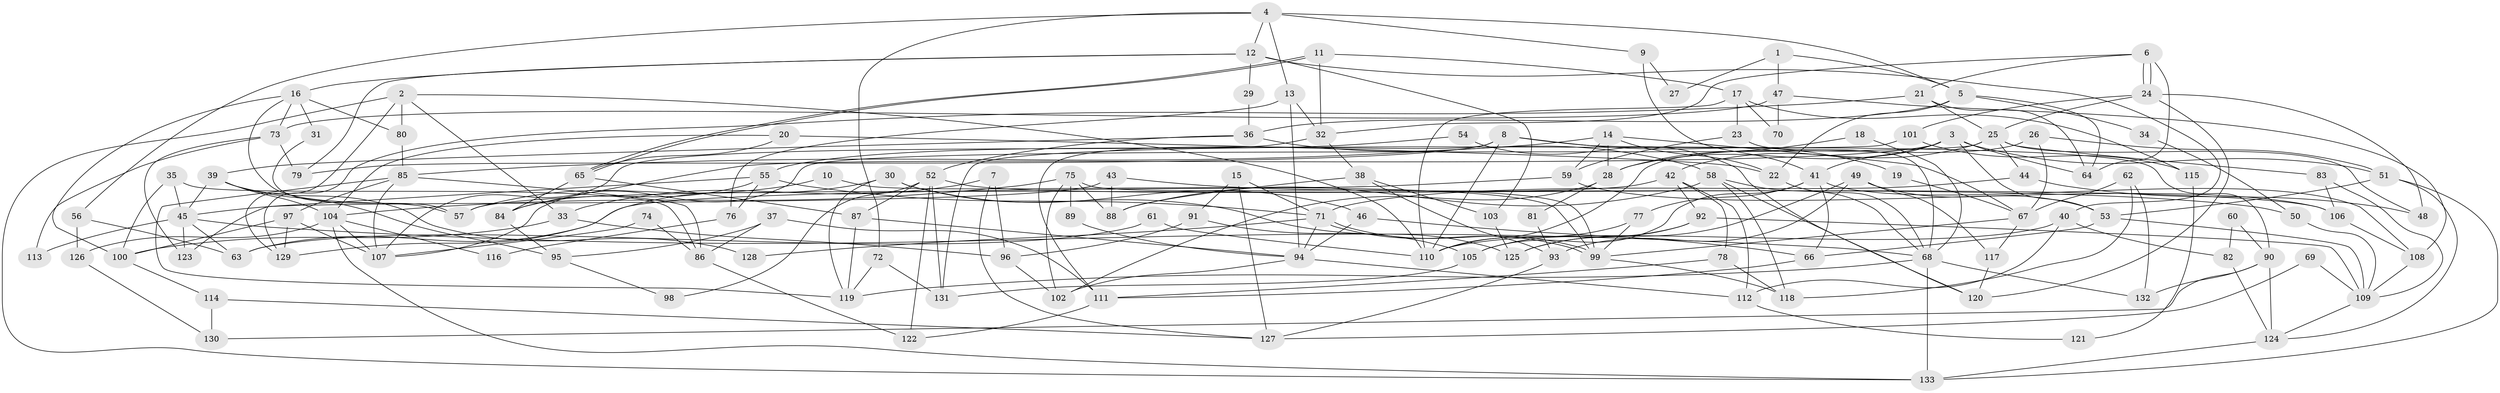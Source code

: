 // Generated by graph-tools (version 1.1) at 2025/26/03/09/25 03:26:21]
// undirected, 133 vertices, 266 edges
graph export_dot {
graph [start="1"]
  node [color=gray90,style=filled];
  1;
  2;
  3;
  4;
  5;
  6;
  7;
  8;
  9;
  10;
  11;
  12;
  13;
  14;
  15;
  16;
  17;
  18;
  19;
  20;
  21;
  22;
  23;
  24;
  25;
  26;
  27;
  28;
  29;
  30;
  31;
  32;
  33;
  34;
  35;
  36;
  37;
  38;
  39;
  40;
  41;
  42;
  43;
  44;
  45;
  46;
  47;
  48;
  49;
  50;
  51;
  52;
  53;
  54;
  55;
  56;
  57;
  58;
  59;
  60;
  61;
  62;
  63;
  64;
  65;
  66;
  67;
  68;
  69;
  70;
  71;
  72;
  73;
  74;
  75;
  76;
  77;
  78;
  79;
  80;
  81;
  82;
  83;
  84;
  85;
  86;
  87;
  88;
  89;
  90;
  91;
  92;
  93;
  94;
  95;
  96;
  97;
  98;
  99;
  100;
  101;
  102;
  103;
  104;
  105;
  106;
  107;
  108;
  109;
  110;
  111;
  112;
  113;
  114;
  115;
  116;
  117;
  118;
  119;
  120;
  121;
  122;
  123;
  124;
  125;
  126;
  127;
  128;
  129;
  130;
  131;
  132;
  133;
  1 -- 5;
  1 -- 47;
  1 -- 27;
  2 -- 129;
  2 -- 80;
  2 -- 33;
  2 -- 110;
  2 -- 133;
  3 -- 53;
  3 -- 41;
  3 -- 28;
  3 -- 51;
  3 -- 64;
  3 -- 84;
  4 -- 12;
  4 -- 13;
  4 -- 5;
  4 -- 9;
  4 -- 56;
  4 -- 72;
  5 -- 64;
  5 -- 22;
  5 -- 34;
  5 -- 36;
  6 -- 24;
  6 -- 24;
  6 -- 64;
  6 -- 21;
  6 -- 32;
  7 -- 33;
  7 -- 127;
  7 -- 96;
  8 -- 90;
  8 -- 110;
  8 -- 19;
  8 -- 79;
  8 -- 111;
  9 -- 41;
  9 -- 27;
  10 -- 99;
  10 -- 57;
  11 -- 32;
  11 -- 65;
  11 -- 65;
  11 -- 17;
  12 -- 16;
  12 -- 40;
  12 -- 29;
  12 -- 79;
  12 -- 103;
  13 -- 94;
  13 -- 32;
  13 -- 76;
  14 -- 22;
  14 -- 85;
  14 -- 28;
  14 -- 59;
  14 -- 67;
  15 -- 71;
  15 -- 91;
  15 -- 127;
  16 -- 100;
  16 -- 73;
  16 -- 31;
  16 -- 57;
  16 -- 80;
  17 -- 110;
  17 -- 23;
  17 -- 70;
  17 -- 115;
  18 -- 68;
  18 -- 28;
  19 -- 67;
  20 -- 22;
  20 -- 104;
  20 -- 65;
  21 -- 25;
  21 -- 64;
  21 -- 129;
  22 -- 68;
  23 -- 68;
  23 -- 59;
  24 -- 120;
  24 -- 25;
  24 -- 48;
  24 -- 101;
  25 -- 48;
  25 -- 42;
  25 -- 44;
  25 -- 83;
  25 -- 107;
  26 -- 67;
  26 -- 51;
  26 -- 110;
  28 -- 81;
  28 -- 102;
  29 -- 36;
  30 -- 119;
  30 -- 125;
  30 -- 46;
  30 -- 129;
  31 -- 57;
  32 -- 107;
  32 -- 38;
  33 -- 100;
  33 -- 96;
  34 -- 50;
  35 -- 45;
  35 -- 86;
  35 -- 100;
  36 -- 58;
  36 -- 39;
  36 -- 52;
  37 -- 95;
  37 -- 86;
  37 -- 111;
  38 -- 93;
  38 -- 88;
  38 -- 103;
  39 -- 104;
  39 -- 45;
  39 -- 95;
  39 -- 128;
  40 -- 110;
  40 -- 112;
  40 -- 82;
  41 -- 77;
  41 -- 108;
  41 -- 66;
  41 -- 105;
  42 -- 92;
  42 -- 57;
  42 -- 78;
  42 -- 112;
  43 -- 45;
  43 -- 88;
  43 -- 50;
  44 -- 71;
  44 -- 48;
  45 -- 68;
  45 -- 63;
  45 -- 113;
  45 -- 123;
  46 -- 66;
  46 -- 94;
  47 -- 108;
  47 -- 73;
  47 -- 70;
  49 -- 125;
  49 -- 53;
  49 -- 93;
  49 -- 117;
  50 -- 109;
  51 -- 133;
  51 -- 53;
  51 -- 124;
  52 -- 87;
  52 -- 98;
  52 -- 106;
  52 -- 122;
  52 -- 131;
  53 -- 66;
  53 -- 109;
  54 -- 120;
  54 -- 55;
  55 -- 84;
  55 -- 71;
  55 -- 76;
  55 -- 123;
  56 -- 63;
  56 -- 126;
  58 -- 88;
  58 -- 118;
  58 -- 68;
  58 -- 120;
  59 -- 63;
  59 -- 106;
  60 -- 90;
  60 -- 82;
  61 -- 110;
  61 -- 63;
  62 -- 67;
  62 -- 118;
  62 -- 132;
  65 -- 84;
  65 -- 87;
  66 -- 111;
  67 -- 99;
  67 -- 117;
  68 -- 133;
  68 -- 119;
  68 -- 132;
  69 -- 127;
  69 -- 109;
  71 -- 94;
  71 -- 99;
  71 -- 99;
  71 -- 128;
  72 -- 119;
  72 -- 131;
  73 -- 123;
  73 -- 79;
  73 -- 113;
  74 -- 107;
  74 -- 86;
  75 -- 104;
  75 -- 102;
  75 -- 88;
  75 -- 89;
  75 -- 99;
  76 -- 116;
  77 -- 110;
  77 -- 99;
  78 -- 111;
  78 -- 118;
  80 -- 85;
  81 -- 93;
  82 -- 124;
  83 -- 106;
  83 -- 109;
  84 -- 95;
  85 -- 97;
  85 -- 119;
  85 -- 86;
  85 -- 107;
  86 -- 122;
  87 -- 94;
  87 -- 119;
  89 -- 94;
  90 -- 124;
  90 -- 132;
  90 -- 130;
  91 -- 96;
  91 -- 105;
  92 -- 109;
  92 -- 105;
  92 -- 125;
  93 -- 127;
  94 -- 102;
  94 -- 112;
  95 -- 98;
  96 -- 102;
  97 -- 129;
  97 -- 107;
  97 -- 100;
  99 -- 118;
  100 -- 114;
  101 -- 131;
  101 -- 115;
  103 -- 125;
  104 -- 107;
  104 -- 133;
  104 -- 116;
  104 -- 126;
  105 -- 131;
  106 -- 108;
  108 -- 109;
  109 -- 124;
  111 -- 122;
  112 -- 121;
  114 -- 130;
  114 -- 127;
  115 -- 121;
  117 -- 120;
  124 -- 133;
  126 -- 130;
}
